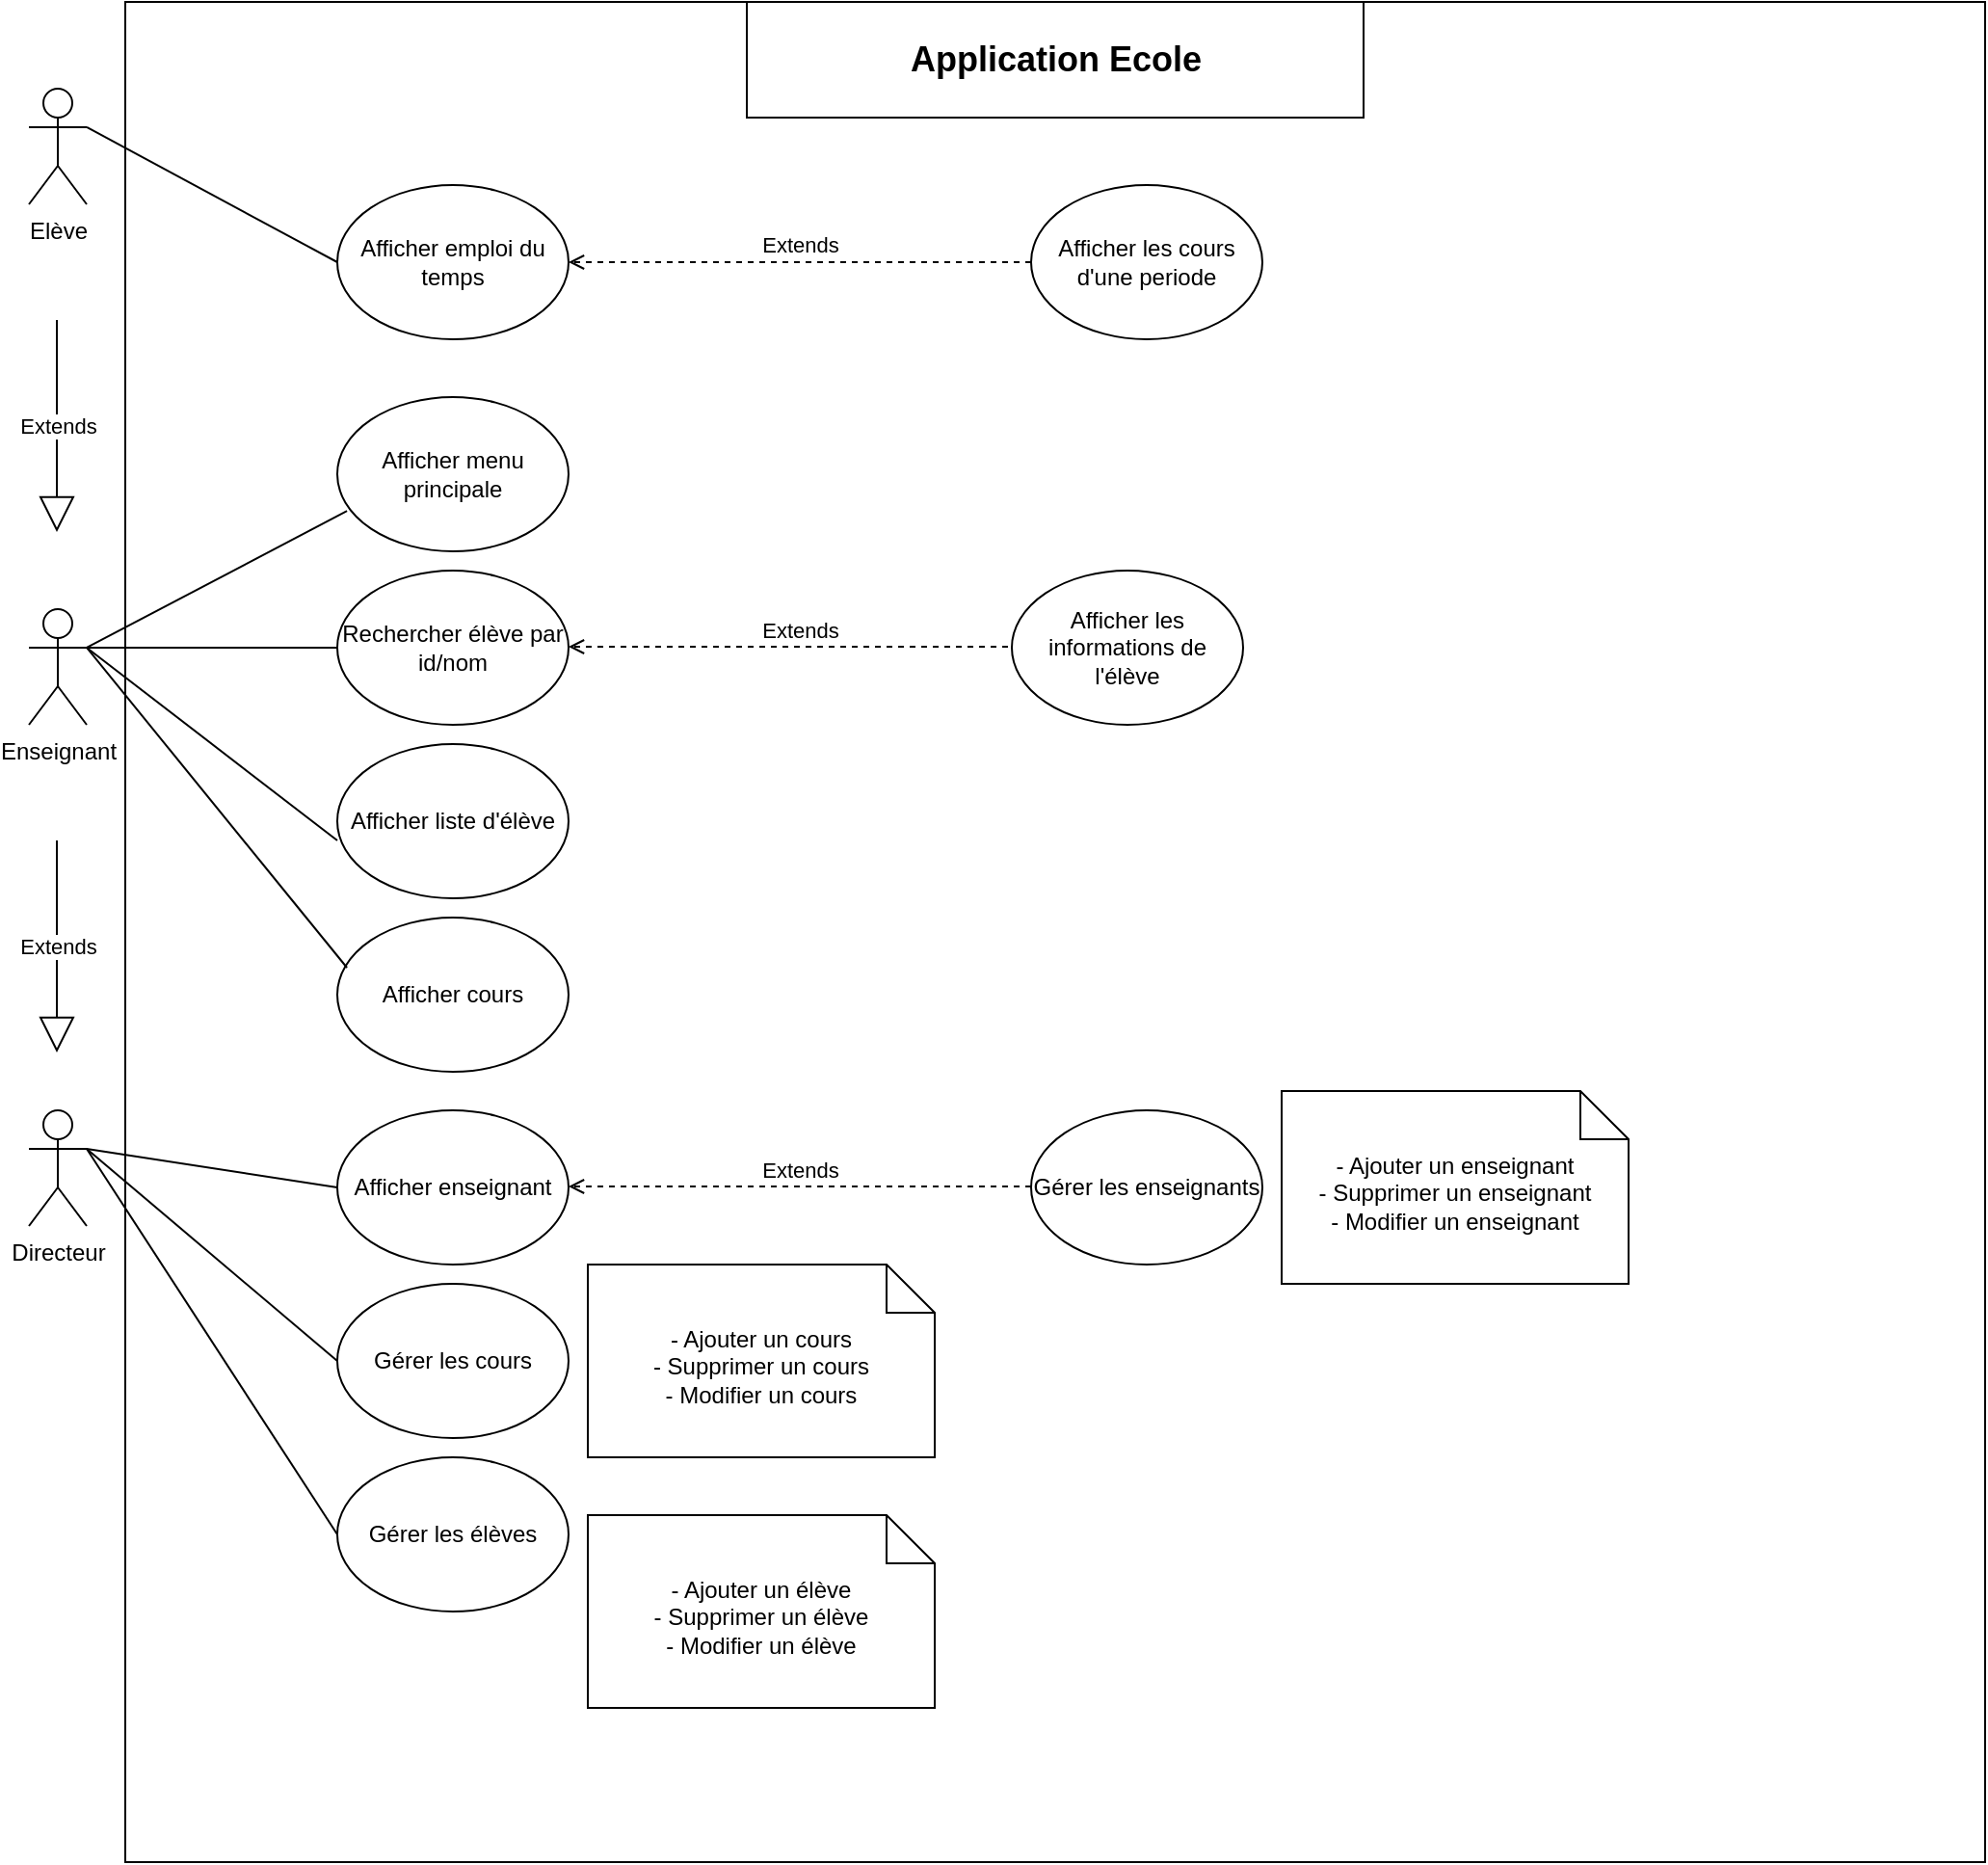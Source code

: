 <mxfile version="22.1.18" type="device">
  <diagram name="Page-1" id="arJp4ILqf5ed2CBST2v7">
    <mxGraphModel dx="1274" dy="1846" grid="1" gridSize="10" guides="1" tooltips="1" connect="1" arrows="1" fold="1" page="1" pageScale="1" pageWidth="827" pageHeight="1169" math="0" shadow="0">
      <root>
        <mxCell id="0" />
        <mxCell id="1" parent="0" />
        <mxCell id="kha2C9SQKNo4fGhGutHA-32" value="" style="whiteSpace=wrap;html=1;aspect=fixed;" parent="1" vertex="1">
          <mxGeometry x="90" y="-55" width="965" height="965" as="geometry" />
        </mxCell>
        <mxCell id="kha2C9SQKNo4fGhGutHA-1" value="Elève" style="shape=umlActor;verticalLabelPosition=bottom;verticalAlign=top;html=1;outlineConnect=0;" parent="1" vertex="1">
          <mxGeometry x="40" y="-10" width="30" height="60" as="geometry" />
        </mxCell>
        <mxCell id="kha2C9SQKNo4fGhGutHA-5" value="Enseignant" style="shape=umlActor;verticalLabelPosition=bottom;verticalAlign=top;html=1;outlineConnect=0;" parent="1" vertex="1">
          <mxGeometry x="40" y="260" width="30" height="60" as="geometry" />
        </mxCell>
        <mxCell id="kha2C9SQKNo4fGhGutHA-6" value="Directeur" style="shape=umlActor;verticalLabelPosition=bottom;verticalAlign=top;html=1;outlineConnect=0;" parent="1" vertex="1">
          <mxGeometry x="40" y="520" width="30" height="60" as="geometry" />
        </mxCell>
        <mxCell id="kha2C9SQKNo4fGhGutHA-7" value="Afficher menu principale" style="ellipse;whiteSpace=wrap;html=1;" parent="1" vertex="1">
          <mxGeometry x="200" y="150" width="120" height="80" as="geometry" />
        </mxCell>
        <mxCell id="kha2C9SQKNo4fGhGutHA-11" value="Afficher enseignant" style="ellipse;whiteSpace=wrap;html=1;" parent="1" vertex="1">
          <mxGeometry x="200" y="520" width="120" height="80" as="geometry" />
        </mxCell>
        <mxCell id="kha2C9SQKNo4fGhGutHA-13" value="Rechercher élève par id/nom" style="ellipse;whiteSpace=wrap;html=1;" parent="1" vertex="1">
          <mxGeometry x="200" y="240" width="120" height="80" as="geometry" />
        </mxCell>
        <mxCell id="kha2C9SQKNo4fGhGutHA-15" value="&lt;div&gt;- Ajouter un enseignant&lt;/div&gt;&lt;div&gt;- Supprimer un enseignant&lt;/div&gt;&lt;div&gt;- Modifier un enseignant&lt;br&gt;&lt;/div&gt;" style="shape=note2;boundedLbl=1;whiteSpace=wrap;html=1;size=25;verticalAlign=top;align=center;" parent="1" vertex="1">
          <mxGeometry x="690" y="510" width="180" height="100" as="geometry" />
        </mxCell>
        <mxCell id="kha2C9SQKNo4fGhGutHA-16" value="Afficher liste d&#39;élève" style="ellipse;whiteSpace=wrap;html=1;" parent="1" vertex="1">
          <mxGeometry x="200" y="330" width="120" height="80" as="geometry" />
        </mxCell>
        <mxCell id="kha2C9SQKNo4fGhGutHA-17" value="Gérer les enseignants" style="ellipse;whiteSpace=wrap;html=1;" parent="1" vertex="1">
          <mxGeometry x="560" y="520" width="120" height="80" as="geometry" />
        </mxCell>
        <mxCell id="kha2C9SQKNo4fGhGutHA-21" value="Afficher cours" style="ellipse;whiteSpace=wrap;html=1;" parent="1" vertex="1">
          <mxGeometry x="200" y="420" width="120" height="80" as="geometry" />
        </mxCell>
        <mxCell id="kha2C9SQKNo4fGhGutHA-22" value="Gérer les cours" style="ellipse;whiteSpace=wrap;html=1;" parent="1" vertex="1">
          <mxGeometry x="200" y="610" width="120" height="80" as="geometry" />
        </mxCell>
        <mxCell id="kha2C9SQKNo4fGhGutHA-24" value="&lt;div&gt;- Ajouter un élève&lt;/div&gt;&lt;div&gt;- Supprimer un élève&lt;/div&gt;&lt;div&gt;- Modifier un élève&lt;br&gt;&lt;/div&gt;" style="shape=note2;boundedLbl=1;whiteSpace=wrap;html=1;size=25;verticalAlign=top;align=center;" parent="1" vertex="1">
          <mxGeometry x="330" y="730" width="180" height="100" as="geometry" />
        </mxCell>
        <mxCell id="kha2C9SQKNo4fGhGutHA-25" value="&lt;div&gt;- Ajouter un cours&lt;/div&gt;&lt;div&gt;- Supprimer un cours&lt;/div&gt;&lt;div&gt;- Modifier un cours&lt;br&gt;&lt;/div&gt;" style="shape=note2;boundedLbl=1;whiteSpace=wrap;html=1;size=25;verticalAlign=top;align=center;" parent="1" vertex="1">
          <mxGeometry x="330" y="600" width="180" height="100" as="geometry" />
        </mxCell>
        <mxCell id="kha2C9SQKNo4fGhGutHA-28" value="Afficher emploi du temps" style="ellipse;whiteSpace=wrap;html=1;" parent="1" vertex="1">
          <mxGeometry x="200" y="40" width="120" height="80" as="geometry" />
        </mxCell>
        <mxCell id="kha2C9SQKNo4fGhGutHA-29" value="Afficher les cours d&#39;une periode" style="ellipse;whiteSpace=wrap;html=1;" parent="1" vertex="1">
          <mxGeometry x="560" y="40" width="120" height="80" as="geometry" />
        </mxCell>
        <mxCell id="kha2C9SQKNo4fGhGutHA-30" value="Extends" style="html=1;verticalAlign=bottom;labelBackgroundColor=none;endArrow=open;endFill=0;dashed=1;rounded=0;exitX=0;exitY=0.5;exitDx=0;exitDy=0;entryX=1;entryY=0.5;entryDx=0;entryDy=0;" parent="1" source="kha2C9SQKNo4fGhGutHA-29" target="kha2C9SQKNo4fGhGutHA-28" edge="1">
          <mxGeometry width="160" relative="1" as="geometry">
            <mxPoint x="538" y="73" as="sourcePoint" />
            <mxPoint x="410" y="80" as="targetPoint" />
          </mxGeometry>
        </mxCell>
        <mxCell id="kha2C9SQKNo4fGhGutHA-33" value="" style="rounded=0;whiteSpace=wrap;html=1;" parent="1" vertex="1">
          <mxGeometry x="412.5" y="-55" width="320" height="60" as="geometry" />
        </mxCell>
        <mxCell id="kha2C9SQKNo4fGhGutHA-34" value="&lt;h2&gt;&lt;font style=&quot;font-size: 18px;&quot;&gt;Application Ecole&lt;/font&gt;&lt;/h2&gt;" style="text;html=1;strokeColor=none;fillColor=none;align=center;verticalAlign=middle;whiteSpace=wrap;rounded=0;" parent="1" vertex="1">
          <mxGeometry x="482.5" y="-40" width="180" height="30" as="geometry" />
        </mxCell>
        <mxCell id="kha2C9SQKNo4fGhGutHA-37" value="Extends" style="endArrow=block;endSize=16;endFill=0;html=1;rounded=0;" parent="1" edge="1">
          <mxGeometry width="160" relative="1" as="geometry">
            <mxPoint x="54.5" y="380" as="sourcePoint" />
            <mxPoint x="54.5" y="490" as="targetPoint" />
          </mxGeometry>
        </mxCell>
        <mxCell id="kha2C9SQKNo4fGhGutHA-38" value="Extends" style="endArrow=block;endSize=16;endFill=0;html=1;rounded=0;" parent="1" edge="1">
          <mxGeometry width="160" relative="1" as="geometry">
            <mxPoint x="54.5" y="110" as="sourcePoint" />
            <mxPoint x="54.5" y="220" as="targetPoint" />
          </mxGeometry>
        </mxCell>
        <mxCell id="kha2C9SQKNo4fGhGutHA-42" value="" style="endArrow=none;html=1;rounded=0;exitX=1;exitY=0.333;exitDx=0;exitDy=0;exitPerimeter=0;entryX=0;entryY=0.5;entryDx=0;entryDy=0;" parent="1" source="kha2C9SQKNo4fGhGutHA-1" target="kha2C9SQKNo4fGhGutHA-28" edge="1">
          <mxGeometry width="50" height="50" relative="1" as="geometry">
            <mxPoint x="120" y="115" as="sourcePoint" />
            <mxPoint x="170" y="65" as="targetPoint" />
          </mxGeometry>
        </mxCell>
        <mxCell id="kha2C9SQKNo4fGhGutHA-43" value="Extends" style="html=1;verticalAlign=bottom;labelBackgroundColor=none;endArrow=open;endFill=0;dashed=1;rounded=0;exitX=0;exitY=0.5;exitDx=0;exitDy=0;entryX=1;entryY=0.5;entryDx=0;entryDy=0;" parent="1" edge="1">
          <mxGeometry width="160" relative="1" as="geometry">
            <mxPoint x="560" y="279.5" as="sourcePoint" />
            <mxPoint x="320" y="279.5" as="targetPoint" />
          </mxGeometry>
        </mxCell>
        <mxCell id="kha2C9SQKNo4fGhGutHA-44" value="Afficher les informations de l&#39;élève" style="ellipse;whiteSpace=wrap;html=1;" parent="1" vertex="1">
          <mxGeometry x="550" y="240" width="120" height="80" as="geometry" />
        </mxCell>
        <mxCell id="kha2C9SQKNo4fGhGutHA-45" value="" style="endArrow=none;html=1;rounded=0;exitX=1;exitY=0.333;exitDx=0;exitDy=0;exitPerimeter=0;entryX=0;entryY=0.625;entryDx=0;entryDy=0;entryPerimeter=0;" parent="1" source="kha2C9SQKNo4fGhGutHA-5" target="kha2C9SQKNo4fGhGutHA-16" edge="1">
          <mxGeometry width="50" height="50" relative="1" as="geometry">
            <mxPoint x="80" y="90" as="sourcePoint" />
            <mxPoint x="210" y="90" as="targetPoint" />
            <Array as="points" />
          </mxGeometry>
        </mxCell>
        <mxCell id="kha2C9SQKNo4fGhGutHA-46" value="" style="endArrow=none;html=1;rounded=0;exitX=1;exitY=0.333;exitDx=0;exitDy=0;exitPerimeter=0;entryX=0;entryY=0.5;entryDx=0;entryDy=0;" parent="1" source="kha2C9SQKNo4fGhGutHA-5" target="kha2C9SQKNo4fGhGutHA-13" edge="1">
          <mxGeometry width="50" height="50" relative="1" as="geometry">
            <mxPoint x="80" y="290" as="sourcePoint" />
            <mxPoint x="210" y="200" as="targetPoint" />
            <Array as="points" />
          </mxGeometry>
        </mxCell>
        <mxCell id="kha2C9SQKNo4fGhGutHA-47" value="" style="endArrow=none;html=1;rounded=0;exitX=1;exitY=0.333;exitDx=0;exitDy=0;exitPerimeter=0;entryX=0.042;entryY=0.325;entryDx=0;entryDy=0;entryPerimeter=0;" parent="1" source="kha2C9SQKNo4fGhGutHA-5" target="kha2C9SQKNo4fGhGutHA-21" edge="1">
          <mxGeometry width="50" height="50" relative="1" as="geometry">
            <mxPoint x="80" y="290" as="sourcePoint" />
            <mxPoint x="210" y="200" as="targetPoint" />
            <Array as="points" />
          </mxGeometry>
        </mxCell>
        <mxCell id="kha2C9SQKNo4fGhGutHA-48" value="" style="endArrow=none;html=1;rounded=0;exitX=1;exitY=0.333;exitDx=0;exitDy=0;exitPerimeter=0;entryX=0.042;entryY=0.738;entryDx=0;entryDy=0;entryPerimeter=0;" parent="1" source="kha2C9SQKNo4fGhGutHA-5" target="kha2C9SQKNo4fGhGutHA-7" edge="1">
          <mxGeometry width="50" height="50" relative="1" as="geometry">
            <mxPoint x="80" y="290" as="sourcePoint" />
            <mxPoint x="210" y="390" as="targetPoint" />
            <Array as="points" />
          </mxGeometry>
        </mxCell>
        <mxCell id="kha2C9SQKNo4fGhGutHA-49" value="Extends" style="html=1;verticalAlign=bottom;labelBackgroundColor=none;endArrow=open;endFill=0;dashed=1;rounded=0;exitX=0;exitY=0.5;exitDx=0;exitDy=0;entryX=1;entryY=0.5;entryDx=0;entryDy=0;" parent="1" edge="1">
          <mxGeometry width="160" relative="1" as="geometry">
            <mxPoint x="560" y="559.5" as="sourcePoint" />
            <mxPoint x="320" y="559.5" as="targetPoint" />
          </mxGeometry>
        </mxCell>
        <mxCell id="kha2C9SQKNo4fGhGutHA-50" value="Gérer les élèves" style="ellipse;whiteSpace=wrap;html=1;" parent="1" vertex="1">
          <mxGeometry x="200" y="700" width="120" height="80" as="geometry" />
        </mxCell>
        <mxCell id="kha2C9SQKNo4fGhGutHA-51" value="" style="endArrow=none;html=1;rounded=0;exitX=1;exitY=0.333;exitDx=0;exitDy=0;exitPerimeter=0;entryX=0;entryY=0.5;entryDx=0;entryDy=0;" parent="1" source="kha2C9SQKNo4fGhGutHA-6" target="kha2C9SQKNo4fGhGutHA-11" edge="1">
          <mxGeometry width="50" height="50" relative="1" as="geometry">
            <mxPoint x="80" y="290" as="sourcePoint" />
            <mxPoint x="215" y="456" as="targetPoint" />
            <Array as="points" />
          </mxGeometry>
        </mxCell>
        <mxCell id="kha2C9SQKNo4fGhGutHA-52" value="" style="endArrow=none;html=1;rounded=0;exitX=1;exitY=0.333;exitDx=0;exitDy=0;exitPerimeter=0;entryX=0;entryY=0.5;entryDx=0;entryDy=0;" parent="1" source="kha2C9SQKNo4fGhGutHA-6" target="kha2C9SQKNo4fGhGutHA-22" edge="1">
          <mxGeometry width="50" height="50" relative="1" as="geometry">
            <mxPoint x="80" y="490" as="sourcePoint" />
            <mxPoint x="210" y="570" as="targetPoint" />
            <Array as="points" />
          </mxGeometry>
        </mxCell>
        <mxCell id="kha2C9SQKNo4fGhGutHA-53" value="" style="endArrow=none;html=1;rounded=0;exitX=1;exitY=0.333;exitDx=0;exitDy=0;exitPerimeter=0;entryX=0;entryY=0.5;entryDx=0;entryDy=0;" parent="1" source="kha2C9SQKNo4fGhGutHA-6" target="kha2C9SQKNo4fGhGutHA-50" edge="1">
          <mxGeometry width="50" height="50" relative="1" as="geometry">
            <mxPoint x="90" y="500" as="sourcePoint" />
            <mxPoint x="220" y="580" as="targetPoint" />
            <Array as="points" />
          </mxGeometry>
        </mxCell>
      </root>
    </mxGraphModel>
  </diagram>
</mxfile>
